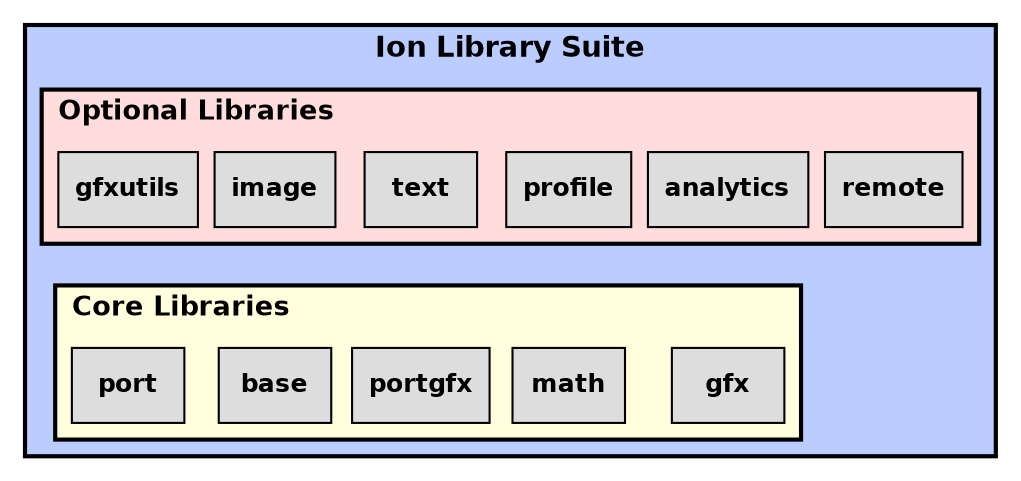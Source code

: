 digraph {
  fontcolor = "black"
  fontname = "Helvetica-Bold";
  rankdir = LR
  nodesep = .8
  ranksep = .02
  fixedsize = true
  subgraph cluster_all_libs {
    penwidth = 2
    rankdir = BT
    fontsize = 14;
    fillcolor = "#bbccff"
    label = "Ion Library Suite"
    style = "filled"
    node [
          fontname = "Helvetica-Bold"
          fontsize = 12
          fillcolor = "#dddddd"
          style = "filled"
          shape = box
    ];
    edge [style = "invis"]
    subgraph cluster_optional_libs {
      penwidth = 2
      rankdir = BT
      fontsize = 13;
      fillcolor = "#ffdddd"
      label = "Optional Libraries"
      labeljust = l
      style = "filled"
      node [] gfxutils;
      node [] image;
      node [] text;
      node [] profile;
      node [] analytics;
      node [] remote;
      // Enforce ordering.
      gfxutils -> image;
      image -> text;
      text -> profile;
      profile -> analytics;
      analytics -> remote;
    }
    subgraph cluster_core_libs {
      rankdir = BT
      fontsize = 13;
      fillcolor = "#ffffdd"
      label = "Core Libraries"
      labeljust = l
      style = "filled"
      penwidth = 2
      node [] port;
      node [] base;
      node [] portgfx;
      node [] math;
      node [] gfx;
      // Enforce ordering.
      port -> base;
      base -> portgfx;
      portgfx -> math;
      math -> gfx;
    }
  }
}
